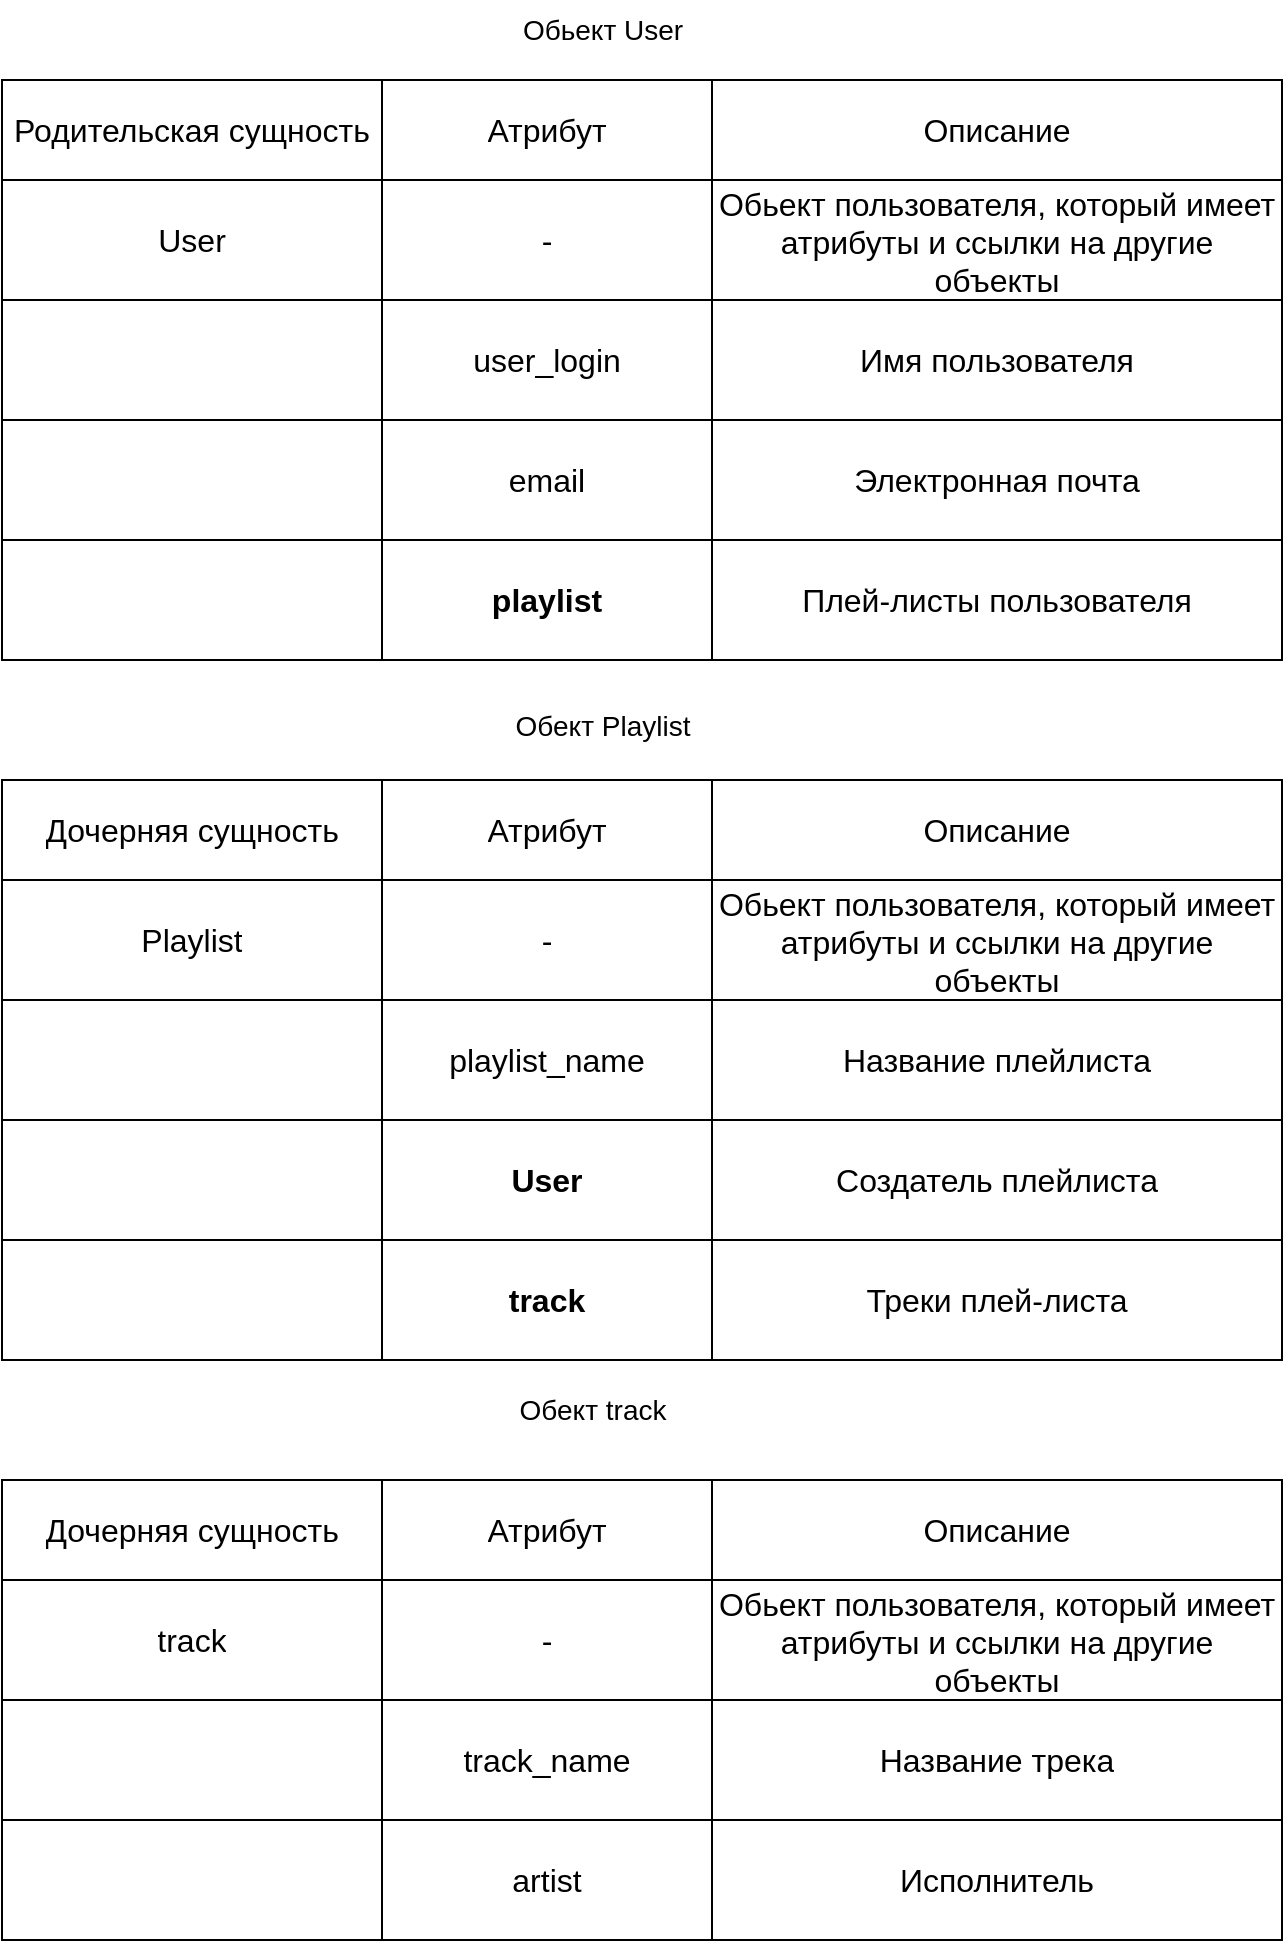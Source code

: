 <mxfile version="24.7.17">
  <diagram name="Страница — 1" id="COwZApUqpKTuh9l5zLDd">
    <mxGraphModel dx="724" dy="642" grid="1" gridSize="10" guides="1" tooltips="1" connect="1" arrows="1" fold="1" page="1" pageScale="1" pageWidth="827" pageHeight="1169" math="0" shadow="0">
      <root>
        <mxCell id="0" />
        <mxCell id="1" parent="0" />
        <mxCell id="1XDHNWAyTjsC2KXsczso-56" value="&lt;font style=&quot;font-size: 14px;&quot;&gt;Обьект User&lt;/font&gt;" style="text;html=1;align=center;verticalAlign=middle;resizable=0;points=[];autosize=1;strokeColor=none;fillColor=none;" vertex="1" parent="1">
          <mxGeometry x="325" width="110" height="30" as="geometry" />
        </mxCell>
        <mxCell id="1XDHNWAyTjsC2KXsczso-42" value="" style="shape=table;startSize=0;container=1;collapsible=0;childLayout=tableLayout;fontSize=16;" vertex="1" parent="1">
          <mxGeometry x="80" y="40" width="640" height="290" as="geometry" />
        </mxCell>
        <mxCell id="1XDHNWAyTjsC2KXsczso-43" value="" style="shape=tableRow;horizontal=0;startSize=0;swimlaneHead=0;swimlaneBody=0;strokeColor=inherit;top=0;left=0;bottom=0;right=0;collapsible=0;dropTarget=0;fillColor=none;points=[[0,0.5],[1,0.5]];portConstraint=eastwest;fontSize=16;" vertex="1" parent="1XDHNWAyTjsC2KXsczso-42">
          <mxGeometry width="640" height="50" as="geometry" />
        </mxCell>
        <mxCell id="1XDHNWAyTjsC2KXsczso-44" value="Родительская сущность" style="shape=partialRectangle;html=1;whiteSpace=wrap;connectable=0;strokeColor=inherit;overflow=hidden;fillColor=none;top=0;left=0;bottom=0;right=0;pointerEvents=1;fontSize=16;" vertex="1" parent="1XDHNWAyTjsC2KXsczso-43">
          <mxGeometry width="190" height="50" as="geometry">
            <mxRectangle width="190" height="50" as="alternateBounds" />
          </mxGeometry>
        </mxCell>
        <mxCell id="1XDHNWAyTjsC2KXsczso-45" value="Атрибут" style="shape=partialRectangle;html=1;whiteSpace=wrap;connectable=0;strokeColor=inherit;overflow=hidden;fillColor=none;top=0;left=0;bottom=0;right=0;pointerEvents=1;fontSize=16;" vertex="1" parent="1XDHNWAyTjsC2KXsczso-43">
          <mxGeometry x="190" width="165" height="50" as="geometry">
            <mxRectangle width="165" height="50" as="alternateBounds" />
          </mxGeometry>
        </mxCell>
        <mxCell id="1XDHNWAyTjsC2KXsczso-46" value="Описание" style="shape=partialRectangle;html=1;whiteSpace=wrap;connectable=0;strokeColor=inherit;overflow=hidden;fillColor=none;top=0;left=0;bottom=0;right=0;pointerEvents=1;fontSize=16;" vertex="1" parent="1XDHNWAyTjsC2KXsczso-43">
          <mxGeometry x="355" width="285" height="50" as="geometry">
            <mxRectangle width="285" height="50" as="alternateBounds" />
          </mxGeometry>
        </mxCell>
        <mxCell id="1XDHNWAyTjsC2KXsczso-57" value="" style="shape=tableRow;horizontal=0;startSize=0;swimlaneHead=0;swimlaneBody=0;strokeColor=inherit;top=0;left=0;bottom=0;right=0;collapsible=0;dropTarget=0;fillColor=none;points=[[0,0.5],[1,0.5]];portConstraint=eastwest;fontSize=16;" vertex="1" parent="1XDHNWAyTjsC2KXsczso-42">
          <mxGeometry y="50" width="640" height="60" as="geometry" />
        </mxCell>
        <mxCell id="1XDHNWAyTjsC2KXsczso-58" value="User" style="shape=partialRectangle;html=1;whiteSpace=wrap;connectable=0;strokeColor=inherit;overflow=hidden;fillColor=none;top=0;left=0;bottom=0;right=0;pointerEvents=1;fontSize=16;" vertex="1" parent="1XDHNWAyTjsC2KXsczso-57">
          <mxGeometry width="190" height="60" as="geometry">
            <mxRectangle width="190" height="60" as="alternateBounds" />
          </mxGeometry>
        </mxCell>
        <mxCell id="1XDHNWAyTjsC2KXsczso-59" value="-" style="shape=partialRectangle;html=1;whiteSpace=wrap;connectable=0;strokeColor=inherit;overflow=hidden;fillColor=none;top=0;left=0;bottom=0;right=0;pointerEvents=1;fontSize=16;" vertex="1" parent="1XDHNWAyTjsC2KXsczso-57">
          <mxGeometry x="190" width="165" height="60" as="geometry">
            <mxRectangle width="165" height="60" as="alternateBounds" />
          </mxGeometry>
        </mxCell>
        <mxCell id="1XDHNWAyTjsC2KXsczso-60" value="Обьект пользователя, который имеет атрибуты и ссылки на другие объекты" style="shape=partialRectangle;html=1;whiteSpace=wrap;connectable=0;strokeColor=inherit;overflow=hidden;fillColor=none;top=0;left=0;bottom=0;right=0;pointerEvents=1;fontSize=16;" vertex="1" parent="1XDHNWAyTjsC2KXsczso-57">
          <mxGeometry x="355" width="285" height="60" as="geometry">
            <mxRectangle width="285" height="60" as="alternateBounds" />
          </mxGeometry>
        </mxCell>
        <mxCell id="1XDHNWAyTjsC2KXsczso-61" value="" style="shape=tableRow;horizontal=0;startSize=0;swimlaneHead=0;swimlaneBody=0;strokeColor=inherit;top=0;left=0;bottom=0;right=0;collapsible=0;dropTarget=0;fillColor=none;points=[[0,0.5],[1,0.5]];portConstraint=eastwest;fontSize=16;" vertex="1" parent="1XDHNWAyTjsC2KXsczso-42">
          <mxGeometry y="110" width="640" height="60" as="geometry" />
        </mxCell>
        <mxCell id="1XDHNWAyTjsC2KXsczso-62" value="" style="shape=partialRectangle;html=1;whiteSpace=wrap;connectable=0;strokeColor=inherit;overflow=hidden;fillColor=none;top=0;left=0;bottom=0;right=0;pointerEvents=1;fontSize=16;" vertex="1" parent="1XDHNWAyTjsC2KXsczso-61">
          <mxGeometry width="190" height="60" as="geometry">
            <mxRectangle width="190" height="60" as="alternateBounds" />
          </mxGeometry>
        </mxCell>
        <mxCell id="1XDHNWAyTjsC2KXsczso-63" value="user_login" style="shape=partialRectangle;html=1;whiteSpace=wrap;connectable=0;strokeColor=inherit;overflow=hidden;fillColor=none;top=0;left=0;bottom=0;right=0;pointerEvents=1;fontSize=16;" vertex="1" parent="1XDHNWAyTjsC2KXsczso-61">
          <mxGeometry x="190" width="165" height="60" as="geometry">
            <mxRectangle width="165" height="60" as="alternateBounds" />
          </mxGeometry>
        </mxCell>
        <mxCell id="1XDHNWAyTjsC2KXsczso-64" value="Имя пользователя" style="shape=partialRectangle;html=1;whiteSpace=wrap;connectable=0;strokeColor=inherit;overflow=hidden;fillColor=none;top=0;left=0;bottom=0;right=0;pointerEvents=1;fontSize=16;" vertex="1" parent="1XDHNWAyTjsC2KXsczso-61">
          <mxGeometry x="355" width="285" height="60" as="geometry">
            <mxRectangle width="285" height="60" as="alternateBounds" />
          </mxGeometry>
        </mxCell>
        <mxCell id="1XDHNWAyTjsC2KXsczso-65" value="" style="shape=tableRow;horizontal=0;startSize=0;swimlaneHead=0;swimlaneBody=0;strokeColor=inherit;top=0;left=0;bottom=0;right=0;collapsible=0;dropTarget=0;fillColor=none;points=[[0,0.5],[1,0.5]];portConstraint=eastwest;fontSize=16;" vertex="1" parent="1XDHNWAyTjsC2KXsczso-42">
          <mxGeometry y="170" width="640" height="60" as="geometry" />
        </mxCell>
        <mxCell id="1XDHNWAyTjsC2KXsczso-66" value="" style="shape=partialRectangle;html=1;whiteSpace=wrap;connectable=0;strokeColor=inherit;overflow=hidden;fillColor=none;top=0;left=0;bottom=0;right=0;pointerEvents=1;fontSize=16;" vertex="1" parent="1XDHNWAyTjsC2KXsczso-65">
          <mxGeometry width="190" height="60" as="geometry">
            <mxRectangle width="190" height="60" as="alternateBounds" />
          </mxGeometry>
        </mxCell>
        <mxCell id="1XDHNWAyTjsC2KXsczso-67" value="email" style="shape=partialRectangle;html=1;whiteSpace=wrap;connectable=0;strokeColor=inherit;overflow=hidden;fillColor=none;top=0;left=0;bottom=0;right=0;pointerEvents=1;fontSize=16;" vertex="1" parent="1XDHNWAyTjsC2KXsczso-65">
          <mxGeometry x="190" width="165" height="60" as="geometry">
            <mxRectangle width="165" height="60" as="alternateBounds" />
          </mxGeometry>
        </mxCell>
        <mxCell id="1XDHNWAyTjsC2KXsczso-68" value="Электронная почта" style="shape=partialRectangle;html=1;whiteSpace=wrap;connectable=0;strokeColor=inherit;overflow=hidden;fillColor=none;top=0;left=0;bottom=0;right=0;pointerEvents=1;fontSize=16;" vertex="1" parent="1XDHNWAyTjsC2KXsczso-65">
          <mxGeometry x="355" width="285" height="60" as="geometry">
            <mxRectangle width="285" height="60" as="alternateBounds" />
          </mxGeometry>
        </mxCell>
        <mxCell id="1XDHNWAyTjsC2KXsczso-69" value="" style="shape=tableRow;horizontal=0;startSize=0;swimlaneHead=0;swimlaneBody=0;strokeColor=inherit;top=0;left=0;bottom=0;right=0;collapsible=0;dropTarget=0;fillColor=none;points=[[0,0.5],[1,0.5]];portConstraint=eastwest;fontSize=16;" vertex="1" parent="1XDHNWAyTjsC2KXsczso-42">
          <mxGeometry y="230" width="640" height="60" as="geometry" />
        </mxCell>
        <mxCell id="1XDHNWAyTjsC2KXsczso-70" value="" style="shape=partialRectangle;html=1;whiteSpace=wrap;connectable=0;strokeColor=inherit;overflow=hidden;fillColor=none;top=0;left=0;bottom=0;right=0;pointerEvents=1;fontSize=16;" vertex="1" parent="1XDHNWAyTjsC2KXsczso-69">
          <mxGeometry width="190" height="60" as="geometry">
            <mxRectangle width="190" height="60" as="alternateBounds" />
          </mxGeometry>
        </mxCell>
        <mxCell id="1XDHNWAyTjsC2KXsczso-71" value="&lt;b&gt;playlist&lt;/b&gt;" style="shape=partialRectangle;html=1;whiteSpace=wrap;connectable=0;strokeColor=inherit;overflow=hidden;fillColor=none;top=0;left=0;bottom=0;right=0;pointerEvents=1;fontSize=16;" vertex="1" parent="1XDHNWAyTjsC2KXsczso-69">
          <mxGeometry x="190" width="165" height="60" as="geometry">
            <mxRectangle width="165" height="60" as="alternateBounds" />
          </mxGeometry>
        </mxCell>
        <mxCell id="1XDHNWAyTjsC2KXsczso-72" value="Плей-листы пользователя" style="shape=partialRectangle;html=1;whiteSpace=wrap;connectable=0;strokeColor=inherit;overflow=hidden;fillColor=none;top=0;left=0;bottom=0;right=0;pointerEvents=1;fontSize=16;" vertex="1" parent="1XDHNWAyTjsC2KXsczso-69">
          <mxGeometry x="355" width="285" height="60" as="geometry">
            <mxRectangle width="285" height="60" as="alternateBounds" />
          </mxGeometry>
        </mxCell>
        <mxCell id="1XDHNWAyTjsC2KXsczso-73" value="&lt;font style=&quot;font-size: 14px;&quot;&gt;Обект Playlist&lt;/font&gt;" style="text;html=1;align=center;verticalAlign=middle;resizable=0;points=[];autosize=1;strokeColor=none;fillColor=none;" vertex="1" parent="1">
          <mxGeometry x="325" y="348" width="110" height="30" as="geometry" />
        </mxCell>
        <mxCell id="1XDHNWAyTjsC2KXsczso-74" value="" style="shape=table;startSize=0;container=1;collapsible=0;childLayout=tableLayout;fontSize=16;" vertex="1" parent="1">
          <mxGeometry x="80" y="390" width="640" height="290" as="geometry" />
        </mxCell>
        <mxCell id="1XDHNWAyTjsC2KXsczso-75" value="" style="shape=tableRow;horizontal=0;startSize=0;swimlaneHead=0;swimlaneBody=0;strokeColor=inherit;top=0;left=0;bottom=0;right=0;collapsible=0;dropTarget=0;fillColor=none;points=[[0,0.5],[1,0.5]];portConstraint=eastwest;fontSize=16;" vertex="1" parent="1XDHNWAyTjsC2KXsczso-74">
          <mxGeometry width="640" height="50" as="geometry" />
        </mxCell>
        <mxCell id="1XDHNWAyTjsC2KXsczso-76" value="Дочерняя сущность" style="shape=partialRectangle;html=1;whiteSpace=wrap;connectable=0;strokeColor=inherit;overflow=hidden;fillColor=none;top=0;left=0;bottom=0;right=0;pointerEvents=1;fontSize=16;" vertex="1" parent="1XDHNWAyTjsC2KXsczso-75">
          <mxGeometry width="190" height="50" as="geometry">
            <mxRectangle width="190" height="50" as="alternateBounds" />
          </mxGeometry>
        </mxCell>
        <mxCell id="1XDHNWAyTjsC2KXsczso-77" value="Атрибут" style="shape=partialRectangle;html=1;whiteSpace=wrap;connectable=0;strokeColor=inherit;overflow=hidden;fillColor=none;top=0;left=0;bottom=0;right=0;pointerEvents=1;fontSize=16;" vertex="1" parent="1XDHNWAyTjsC2KXsczso-75">
          <mxGeometry x="190" width="165" height="50" as="geometry">
            <mxRectangle width="165" height="50" as="alternateBounds" />
          </mxGeometry>
        </mxCell>
        <mxCell id="1XDHNWAyTjsC2KXsczso-78" value="Описание" style="shape=partialRectangle;html=1;whiteSpace=wrap;connectable=0;strokeColor=inherit;overflow=hidden;fillColor=none;top=0;left=0;bottom=0;right=0;pointerEvents=1;fontSize=16;" vertex="1" parent="1XDHNWAyTjsC2KXsczso-75">
          <mxGeometry x="355" width="285" height="50" as="geometry">
            <mxRectangle width="285" height="50" as="alternateBounds" />
          </mxGeometry>
        </mxCell>
        <mxCell id="1XDHNWAyTjsC2KXsczso-79" value="" style="shape=tableRow;horizontal=0;startSize=0;swimlaneHead=0;swimlaneBody=0;strokeColor=inherit;top=0;left=0;bottom=0;right=0;collapsible=0;dropTarget=0;fillColor=none;points=[[0,0.5],[1,0.5]];portConstraint=eastwest;fontSize=16;" vertex="1" parent="1XDHNWAyTjsC2KXsczso-74">
          <mxGeometry y="50" width="640" height="60" as="geometry" />
        </mxCell>
        <mxCell id="1XDHNWAyTjsC2KXsczso-80" value="Playlist" style="shape=partialRectangle;html=1;whiteSpace=wrap;connectable=0;strokeColor=inherit;overflow=hidden;fillColor=none;top=0;left=0;bottom=0;right=0;pointerEvents=1;fontSize=16;" vertex="1" parent="1XDHNWAyTjsC2KXsczso-79">
          <mxGeometry width="190" height="60" as="geometry">
            <mxRectangle width="190" height="60" as="alternateBounds" />
          </mxGeometry>
        </mxCell>
        <mxCell id="1XDHNWAyTjsC2KXsczso-81" value="-" style="shape=partialRectangle;html=1;whiteSpace=wrap;connectable=0;strokeColor=inherit;overflow=hidden;fillColor=none;top=0;left=0;bottom=0;right=0;pointerEvents=1;fontSize=16;" vertex="1" parent="1XDHNWAyTjsC2KXsczso-79">
          <mxGeometry x="190" width="165" height="60" as="geometry">
            <mxRectangle width="165" height="60" as="alternateBounds" />
          </mxGeometry>
        </mxCell>
        <mxCell id="1XDHNWAyTjsC2KXsczso-82" value="Обьект пользователя, который имеет атрибуты и ссылки на другие объекты" style="shape=partialRectangle;html=1;whiteSpace=wrap;connectable=0;strokeColor=inherit;overflow=hidden;fillColor=none;top=0;left=0;bottom=0;right=0;pointerEvents=1;fontSize=16;" vertex="1" parent="1XDHNWAyTjsC2KXsczso-79">
          <mxGeometry x="355" width="285" height="60" as="geometry">
            <mxRectangle width="285" height="60" as="alternateBounds" />
          </mxGeometry>
        </mxCell>
        <mxCell id="1XDHNWAyTjsC2KXsczso-83" value="" style="shape=tableRow;horizontal=0;startSize=0;swimlaneHead=0;swimlaneBody=0;strokeColor=inherit;top=0;left=0;bottom=0;right=0;collapsible=0;dropTarget=0;fillColor=none;points=[[0,0.5],[1,0.5]];portConstraint=eastwest;fontSize=16;" vertex="1" parent="1XDHNWAyTjsC2KXsczso-74">
          <mxGeometry y="110" width="640" height="60" as="geometry" />
        </mxCell>
        <mxCell id="1XDHNWAyTjsC2KXsczso-84" value="" style="shape=partialRectangle;html=1;whiteSpace=wrap;connectable=0;strokeColor=inherit;overflow=hidden;fillColor=none;top=0;left=0;bottom=0;right=0;pointerEvents=1;fontSize=16;" vertex="1" parent="1XDHNWAyTjsC2KXsczso-83">
          <mxGeometry width="190" height="60" as="geometry">
            <mxRectangle width="190" height="60" as="alternateBounds" />
          </mxGeometry>
        </mxCell>
        <mxCell id="1XDHNWAyTjsC2KXsczso-85" value="playlist_name" style="shape=partialRectangle;html=1;whiteSpace=wrap;connectable=0;strokeColor=inherit;overflow=hidden;fillColor=none;top=0;left=0;bottom=0;right=0;pointerEvents=1;fontSize=16;" vertex="1" parent="1XDHNWAyTjsC2KXsczso-83">
          <mxGeometry x="190" width="165" height="60" as="geometry">
            <mxRectangle width="165" height="60" as="alternateBounds" />
          </mxGeometry>
        </mxCell>
        <mxCell id="1XDHNWAyTjsC2KXsczso-86" value="Название плейлиста" style="shape=partialRectangle;html=1;whiteSpace=wrap;connectable=0;strokeColor=inherit;overflow=hidden;fillColor=none;top=0;left=0;bottom=0;right=0;pointerEvents=1;fontSize=16;" vertex="1" parent="1XDHNWAyTjsC2KXsczso-83">
          <mxGeometry x="355" width="285" height="60" as="geometry">
            <mxRectangle width="285" height="60" as="alternateBounds" />
          </mxGeometry>
        </mxCell>
        <mxCell id="1XDHNWAyTjsC2KXsczso-87" value="" style="shape=tableRow;horizontal=0;startSize=0;swimlaneHead=0;swimlaneBody=0;strokeColor=inherit;top=0;left=0;bottom=0;right=0;collapsible=0;dropTarget=0;fillColor=none;points=[[0,0.5],[1,0.5]];portConstraint=eastwest;fontSize=16;" vertex="1" parent="1XDHNWAyTjsC2KXsczso-74">
          <mxGeometry y="170" width="640" height="60" as="geometry" />
        </mxCell>
        <mxCell id="1XDHNWAyTjsC2KXsczso-88" value="" style="shape=partialRectangle;html=1;whiteSpace=wrap;connectable=0;strokeColor=inherit;overflow=hidden;fillColor=none;top=0;left=0;bottom=0;right=0;pointerEvents=1;fontSize=16;" vertex="1" parent="1XDHNWAyTjsC2KXsczso-87">
          <mxGeometry width="190" height="60" as="geometry">
            <mxRectangle width="190" height="60" as="alternateBounds" />
          </mxGeometry>
        </mxCell>
        <mxCell id="1XDHNWAyTjsC2KXsczso-89" value="&lt;b&gt;User&lt;/b&gt;" style="shape=partialRectangle;html=1;whiteSpace=wrap;connectable=0;strokeColor=inherit;overflow=hidden;fillColor=none;top=0;left=0;bottom=0;right=0;pointerEvents=1;fontSize=16;" vertex="1" parent="1XDHNWAyTjsC2KXsczso-87">
          <mxGeometry x="190" width="165" height="60" as="geometry">
            <mxRectangle width="165" height="60" as="alternateBounds" />
          </mxGeometry>
        </mxCell>
        <mxCell id="1XDHNWAyTjsC2KXsczso-90" value="Создатель плейлиста" style="shape=partialRectangle;html=1;whiteSpace=wrap;connectable=0;strokeColor=inherit;overflow=hidden;fillColor=none;top=0;left=0;bottom=0;right=0;pointerEvents=1;fontSize=16;" vertex="1" parent="1XDHNWAyTjsC2KXsczso-87">
          <mxGeometry x="355" width="285" height="60" as="geometry">
            <mxRectangle width="285" height="60" as="alternateBounds" />
          </mxGeometry>
        </mxCell>
        <mxCell id="1XDHNWAyTjsC2KXsczso-91" value="" style="shape=tableRow;horizontal=0;startSize=0;swimlaneHead=0;swimlaneBody=0;strokeColor=inherit;top=0;left=0;bottom=0;right=0;collapsible=0;dropTarget=0;fillColor=none;points=[[0,0.5],[1,0.5]];portConstraint=eastwest;fontSize=16;" vertex="1" parent="1XDHNWAyTjsC2KXsczso-74">
          <mxGeometry y="230" width="640" height="60" as="geometry" />
        </mxCell>
        <mxCell id="1XDHNWAyTjsC2KXsczso-92" value="" style="shape=partialRectangle;html=1;whiteSpace=wrap;connectable=0;strokeColor=inherit;overflow=hidden;fillColor=none;top=0;left=0;bottom=0;right=0;pointerEvents=1;fontSize=16;" vertex="1" parent="1XDHNWAyTjsC2KXsczso-91">
          <mxGeometry width="190" height="60" as="geometry">
            <mxRectangle width="190" height="60" as="alternateBounds" />
          </mxGeometry>
        </mxCell>
        <mxCell id="1XDHNWAyTjsC2KXsczso-93" value="&lt;b&gt;track&lt;/b&gt;" style="shape=partialRectangle;html=1;whiteSpace=wrap;connectable=0;strokeColor=inherit;overflow=hidden;fillColor=none;top=0;left=0;bottom=0;right=0;pointerEvents=1;fontSize=16;" vertex="1" parent="1XDHNWAyTjsC2KXsczso-91">
          <mxGeometry x="190" width="165" height="60" as="geometry">
            <mxRectangle width="165" height="60" as="alternateBounds" />
          </mxGeometry>
        </mxCell>
        <mxCell id="1XDHNWAyTjsC2KXsczso-94" value="Треки плей-листа" style="shape=partialRectangle;html=1;whiteSpace=wrap;connectable=0;strokeColor=inherit;overflow=hidden;fillColor=none;top=0;left=0;bottom=0;right=0;pointerEvents=1;fontSize=16;" vertex="1" parent="1XDHNWAyTjsC2KXsczso-91">
          <mxGeometry x="355" width="285" height="60" as="geometry">
            <mxRectangle width="285" height="60" as="alternateBounds" />
          </mxGeometry>
        </mxCell>
        <mxCell id="1XDHNWAyTjsC2KXsczso-95" value="&lt;font style=&quot;font-size: 14px;&quot;&gt;Обект track&lt;/font&gt;" style="text;html=1;align=center;verticalAlign=middle;resizable=0;points=[];autosize=1;strokeColor=none;fillColor=none;" vertex="1" parent="1">
          <mxGeometry x="325" y="690" width="100" height="30" as="geometry" />
        </mxCell>
        <mxCell id="1XDHNWAyTjsC2KXsczso-96" value="" style="shape=table;startSize=0;container=1;collapsible=0;childLayout=tableLayout;fontSize=16;" vertex="1" parent="1">
          <mxGeometry x="80" y="740" width="640" height="230" as="geometry" />
        </mxCell>
        <mxCell id="1XDHNWAyTjsC2KXsczso-97" value="" style="shape=tableRow;horizontal=0;startSize=0;swimlaneHead=0;swimlaneBody=0;strokeColor=inherit;top=0;left=0;bottom=0;right=0;collapsible=0;dropTarget=0;fillColor=none;points=[[0,0.5],[1,0.5]];portConstraint=eastwest;fontSize=16;" vertex="1" parent="1XDHNWAyTjsC2KXsczso-96">
          <mxGeometry width="640" height="50" as="geometry" />
        </mxCell>
        <mxCell id="1XDHNWAyTjsC2KXsczso-98" value="Дочерняя сущность" style="shape=partialRectangle;html=1;whiteSpace=wrap;connectable=0;strokeColor=inherit;overflow=hidden;fillColor=none;top=0;left=0;bottom=0;right=0;pointerEvents=1;fontSize=16;" vertex="1" parent="1XDHNWAyTjsC2KXsczso-97">
          <mxGeometry width="190" height="50" as="geometry">
            <mxRectangle width="190" height="50" as="alternateBounds" />
          </mxGeometry>
        </mxCell>
        <mxCell id="1XDHNWAyTjsC2KXsczso-99" value="Атрибут" style="shape=partialRectangle;html=1;whiteSpace=wrap;connectable=0;strokeColor=inherit;overflow=hidden;fillColor=none;top=0;left=0;bottom=0;right=0;pointerEvents=1;fontSize=16;" vertex="1" parent="1XDHNWAyTjsC2KXsczso-97">
          <mxGeometry x="190" width="165" height="50" as="geometry">
            <mxRectangle width="165" height="50" as="alternateBounds" />
          </mxGeometry>
        </mxCell>
        <mxCell id="1XDHNWAyTjsC2KXsczso-100" value="Описание" style="shape=partialRectangle;html=1;whiteSpace=wrap;connectable=0;strokeColor=inherit;overflow=hidden;fillColor=none;top=0;left=0;bottom=0;right=0;pointerEvents=1;fontSize=16;" vertex="1" parent="1XDHNWAyTjsC2KXsczso-97">
          <mxGeometry x="355" width="285" height="50" as="geometry">
            <mxRectangle width="285" height="50" as="alternateBounds" />
          </mxGeometry>
        </mxCell>
        <mxCell id="1XDHNWAyTjsC2KXsczso-101" value="" style="shape=tableRow;horizontal=0;startSize=0;swimlaneHead=0;swimlaneBody=0;strokeColor=inherit;top=0;left=0;bottom=0;right=0;collapsible=0;dropTarget=0;fillColor=none;points=[[0,0.5],[1,0.5]];portConstraint=eastwest;fontSize=16;" vertex="1" parent="1XDHNWAyTjsC2KXsczso-96">
          <mxGeometry y="50" width="640" height="60" as="geometry" />
        </mxCell>
        <mxCell id="1XDHNWAyTjsC2KXsczso-102" value="track" style="shape=partialRectangle;html=1;whiteSpace=wrap;connectable=0;strokeColor=inherit;overflow=hidden;fillColor=none;top=0;left=0;bottom=0;right=0;pointerEvents=1;fontSize=16;" vertex="1" parent="1XDHNWAyTjsC2KXsczso-101">
          <mxGeometry width="190" height="60" as="geometry">
            <mxRectangle width="190" height="60" as="alternateBounds" />
          </mxGeometry>
        </mxCell>
        <mxCell id="1XDHNWAyTjsC2KXsczso-103" value="-" style="shape=partialRectangle;html=1;whiteSpace=wrap;connectable=0;strokeColor=inherit;overflow=hidden;fillColor=none;top=0;left=0;bottom=0;right=0;pointerEvents=1;fontSize=16;" vertex="1" parent="1XDHNWAyTjsC2KXsczso-101">
          <mxGeometry x="190" width="165" height="60" as="geometry">
            <mxRectangle width="165" height="60" as="alternateBounds" />
          </mxGeometry>
        </mxCell>
        <mxCell id="1XDHNWAyTjsC2KXsczso-104" value="Обьект пользователя, который имеет атрибуты и ссылки на другие объекты" style="shape=partialRectangle;html=1;whiteSpace=wrap;connectable=0;strokeColor=inherit;overflow=hidden;fillColor=none;top=0;left=0;bottom=0;right=0;pointerEvents=1;fontSize=16;" vertex="1" parent="1XDHNWAyTjsC2KXsczso-101">
          <mxGeometry x="355" width="285" height="60" as="geometry">
            <mxRectangle width="285" height="60" as="alternateBounds" />
          </mxGeometry>
        </mxCell>
        <mxCell id="1XDHNWAyTjsC2KXsczso-105" value="" style="shape=tableRow;horizontal=0;startSize=0;swimlaneHead=0;swimlaneBody=0;strokeColor=inherit;top=0;left=0;bottom=0;right=0;collapsible=0;dropTarget=0;fillColor=none;points=[[0,0.5],[1,0.5]];portConstraint=eastwest;fontSize=16;" vertex="1" parent="1XDHNWAyTjsC2KXsczso-96">
          <mxGeometry y="110" width="640" height="60" as="geometry" />
        </mxCell>
        <mxCell id="1XDHNWAyTjsC2KXsczso-106" value="" style="shape=partialRectangle;html=1;whiteSpace=wrap;connectable=0;strokeColor=inherit;overflow=hidden;fillColor=none;top=0;left=0;bottom=0;right=0;pointerEvents=1;fontSize=16;" vertex="1" parent="1XDHNWAyTjsC2KXsczso-105">
          <mxGeometry width="190" height="60" as="geometry">
            <mxRectangle width="190" height="60" as="alternateBounds" />
          </mxGeometry>
        </mxCell>
        <mxCell id="1XDHNWAyTjsC2KXsczso-107" value="track_name" style="shape=partialRectangle;html=1;whiteSpace=wrap;connectable=0;strokeColor=inherit;overflow=hidden;fillColor=none;top=0;left=0;bottom=0;right=0;pointerEvents=1;fontSize=16;" vertex="1" parent="1XDHNWAyTjsC2KXsczso-105">
          <mxGeometry x="190" width="165" height="60" as="geometry">
            <mxRectangle width="165" height="60" as="alternateBounds" />
          </mxGeometry>
        </mxCell>
        <mxCell id="1XDHNWAyTjsC2KXsczso-108" value="Название трека" style="shape=partialRectangle;html=1;whiteSpace=wrap;connectable=0;strokeColor=inherit;overflow=hidden;fillColor=none;top=0;left=0;bottom=0;right=0;pointerEvents=1;fontSize=16;" vertex="1" parent="1XDHNWAyTjsC2KXsczso-105">
          <mxGeometry x="355" width="285" height="60" as="geometry">
            <mxRectangle width="285" height="60" as="alternateBounds" />
          </mxGeometry>
        </mxCell>
        <mxCell id="1XDHNWAyTjsC2KXsczso-109" value="" style="shape=tableRow;horizontal=0;startSize=0;swimlaneHead=0;swimlaneBody=0;strokeColor=inherit;top=0;left=0;bottom=0;right=0;collapsible=0;dropTarget=0;fillColor=none;points=[[0,0.5],[1,0.5]];portConstraint=eastwest;fontSize=16;" vertex="1" parent="1XDHNWAyTjsC2KXsczso-96">
          <mxGeometry y="170" width="640" height="60" as="geometry" />
        </mxCell>
        <mxCell id="1XDHNWAyTjsC2KXsczso-110" value="" style="shape=partialRectangle;html=1;whiteSpace=wrap;connectable=0;strokeColor=inherit;overflow=hidden;fillColor=none;top=0;left=0;bottom=0;right=0;pointerEvents=1;fontSize=16;" vertex="1" parent="1XDHNWAyTjsC2KXsczso-109">
          <mxGeometry width="190" height="60" as="geometry">
            <mxRectangle width="190" height="60" as="alternateBounds" />
          </mxGeometry>
        </mxCell>
        <mxCell id="1XDHNWAyTjsC2KXsczso-111" value="artist" style="shape=partialRectangle;html=1;whiteSpace=wrap;connectable=0;strokeColor=inherit;overflow=hidden;fillColor=none;top=0;left=0;bottom=0;right=0;pointerEvents=1;fontSize=16;" vertex="1" parent="1XDHNWAyTjsC2KXsczso-109">
          <mxGeometry x="190" width="165" height="60" as="geometry">
            <mxRectangle width="165" height="60" as="alternateBounds" />
          </mxGeometry>
        </mxCell>
        <mxCell id="1XDHNWAyTjsC2KXsczso-112" value="Исполнитель" style="shape=partialRectangle;html=1;whiteSpace=wrap;connectable=0;strokeColor=inherit;overflow=hidden;fillColor=none;top=0;left=0;bottom=0;right=0;pointerEvents=1;fontSize=16;" vertex="1" parent="1XDHNWAyTjsC2KXsczso-109">
          <mxGeometry x="355" width="285" height="60" as="geometry">
            <mxRectangle width="285" height="60" as="alternateBounds" />
          </mxGeometry>
        </mxCell>
      </root>
    </mxGraphModel>
  </diagram>
</mxfile>
